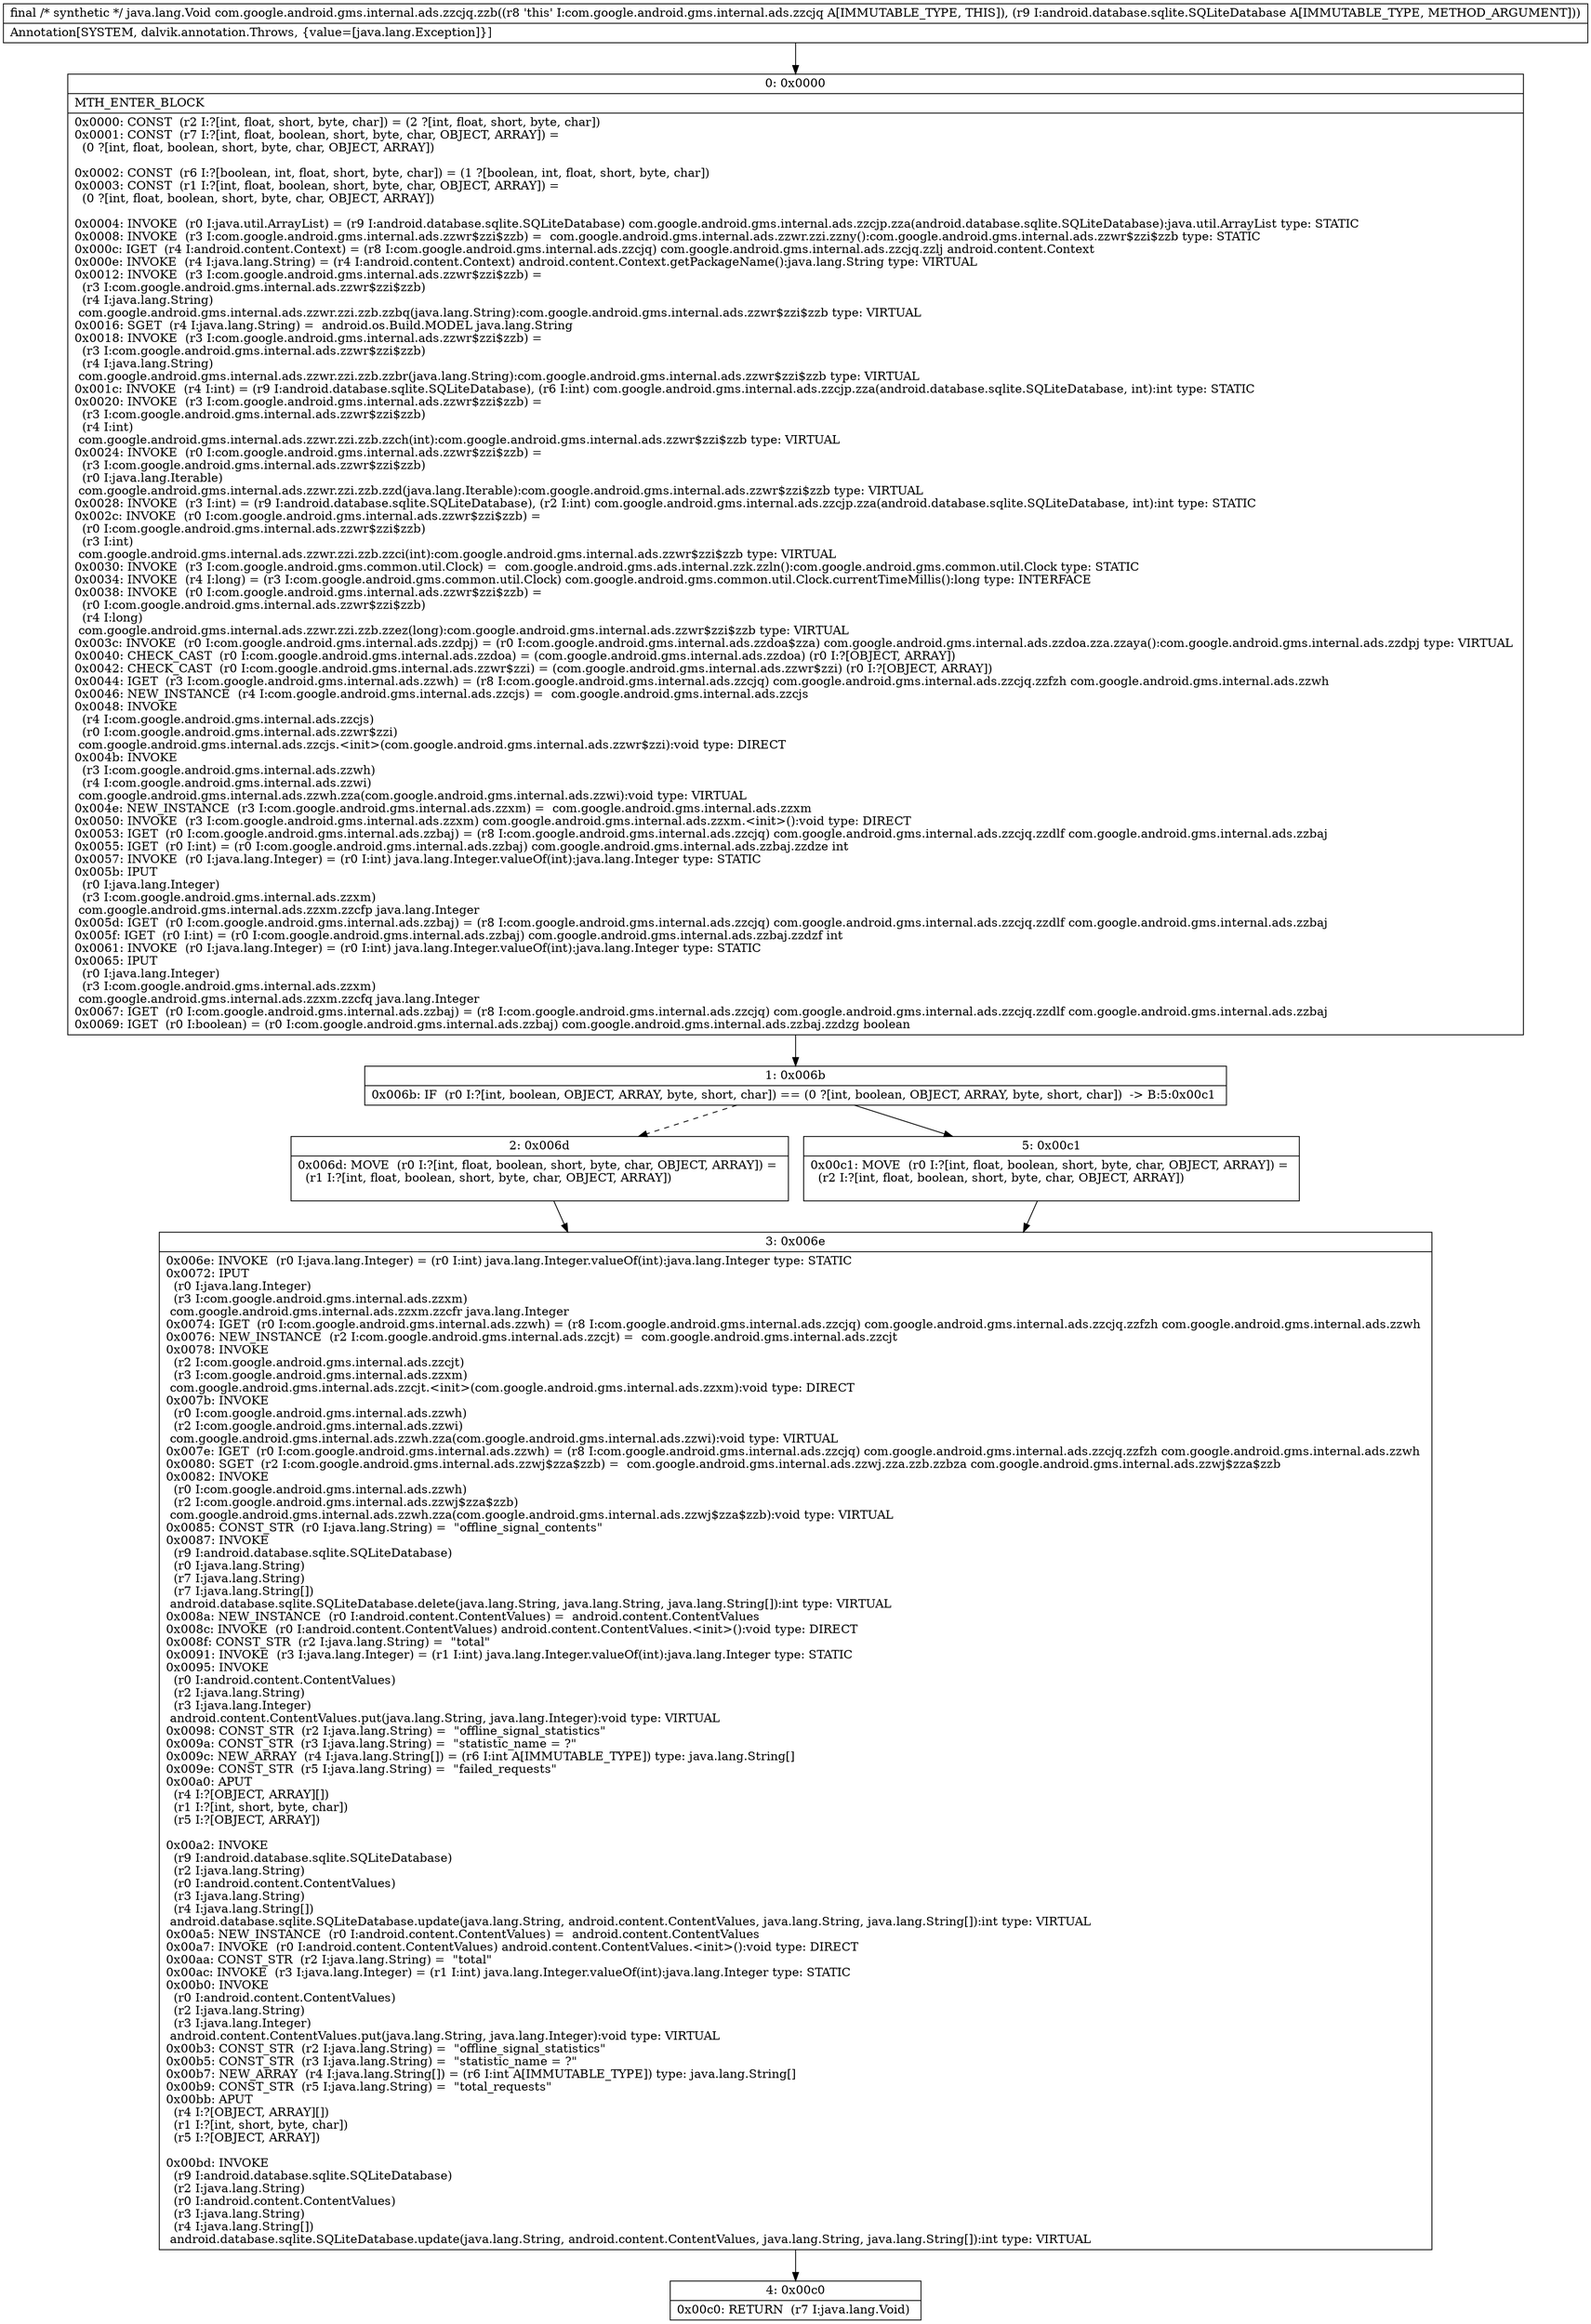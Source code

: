 digraph "CFG forcom.google.android.gms.internal.ads.zzcjq.zzb(Landroid\/database\/sqlite\/SQLiteDatabase;)Ljava\/lang\/Void;" {
Node_0 [shape=record,label="{0\:\ 0x0000|MTH_ENTER_BLOCK\l|0x0000: CONST  (r2 I:?[int, float, short, byte, char]) = (2 ?[int, float, short, byte, char]) \l0x0001: CONST  (r7 I:?[int, float, boolean, short, byte, char, OBJECT, ARRAY]) = \l  (0 ?[int, float, boolean, short, byte, char, OBJECT, ARRAY])\l \l0x0002: CONST  (r6 I:?[boolean, int, float, short, byte, char]) = (1 ?[boolean, int, float, short, byte, char]) \l0x0003: CONST  (r1 I:?[int, float, boolean, short, byte, char, OBJECT, ARRAY]) = \l  (0 ?[int, float, boolean, short, byte, char, OBJECT, ARRAY])\l \l0x0004: INVOKE  (r0 I:java.util.ArrayList) = (r9 I:android.database.sqlite.SQLiteDatabase) com.google.android.gms.internal.ads.zzcjp.zza(android.database.sqlite.SQLiteDatabase):java.util.ArrayList type: STATIC \l0x0008: INVOKE  (r3 I:com.google.android.gms.internal.ads.zzwr$zzi$zzb) =  com.google.android.gms.internal.ads.zzwr.zzi.zzny():com.google.android.gms.internal.ads.zzwr$zzi$zzb type: STATIC \l0x000c: IGET  (r4 I:android.content.Context) = (r8 I:com.google.android.gms.internal.ads.zzcjq) com.google.android.gms.internal.ads.zzcjq.zzlj android.content.Context \l0x000e: INVOKE  (r4 I:java.lang.String) = (r4 I:android.content.Context) android.content.Context.getPackageName():java.lang.String type: VIRTUAL \l0x0012: INVOKE  (r3 I:com.google.android.gms.internal.ads.zzwr$zzi$zzb) = \l  (r3 I:com.google.android.gms.internal.ads.zzwr$zzi$zzb)\l  (r4 I:java.lang.String)\l com.google.android.gms.internal.ads.zzwr.zzi.zzb.zzbq(java.lang.String):com.google.android.gms.internal.ads.zzwr$zzi$zzb type: VIRTUAL \l0x0016: SGET  (r4 I:java.lang.String) =  android.os.Build.MODEL java.lang.String \l0x0018: INVOKE  (r3 I:com.google.android.gms.internal.ads.zzwr$zzi$zzb) = \l  (r3 I:com.google.android.gms.internal.ads.zzwr$zzi$zzb)\l  (r4 I:java.lang.String)\l com.google.android.gms.internal.ads.zzwr.zzi.zzb.zzbr(java.lang.String):com.google.android.gms.internal.ads.zzwr$zzi$zzb type: VIRTUAL \l0x001c: INVOKE  (r4 I:int) = (r9 I:android.database.sqlite.SQLiteDatabase), (r6 I:int) com.google.android.gms.internal.ads.zzcjp.zza(android.database.sqlite.SQLiteDatabase, int):int type: STATIC \l0x0020: INVOKE  (r3 I:com.google.android.gms.internal.ads.zzwr$zzi$zzb) = \l  (r3 I:com.google.android.gms.internal.ads.zzwr$zzi$zzb)\l  (r4 I:int)\l com.google.android.gms.internal.ads.zzwr.zzi.zzb.zzch(int):com.google.android.gms.internal.ads.zzwr$zzi$zzb type: VIRTUAL \l0x0024: INVOKE  (r0 I:com.google.android.gms.internal.ads.zzwr$zzi$zzb) = \l  (r3 I:com.google.android.gms.internal.ads.zzwr$zzi$zzb)\l  (r0 I:java.lang.Iterable)\l com.google.android.gms.internal.ads.zzwr.zzi.zzb.zzd(java.lang.Iterable):com.google.android.gms.internal.ads.zzwr$zzi$zzb type: VIRTUAL \l0x0028: INVOKE  (r3 I:int) = (r9 I:android.database.sqlite.SQLiteDatabase), (r2 I:int) com.google.android.gms.internal.ads.zzcjp.zza(android.database.sqlite.SQLiteDatabase, int):int type: STATIC \l0x002c: INVOKE  (r0 I:com.google.android.gms.internal.ads.zzwr$zzi$zzb) = \l  (r0 I:com.google.android.gms.internal.ads.zzwr$zzi$zzb)\l  (r3 I:int)\l com.google.android.gms.internal.ads.zzwr.zzi.zzb.zzci(int):com.google.android.gms.internal.ads.zzwr$zzi$zzb type: VIRTUAL \l0x0030: INVOKE  (r3 I:com.google.android.gms.common.util.Clock) =  com.google.android.gms.ads.internal.zzk.zzln():com.google.android.gms.common.util.Clock type: STATIC \l0x0034: INVOKE  (r4 I:long) = (r3 I:com.google.android.gms.common.util.Clock) com.google.android.gms.common.util.Clock.currentTimeMillis():long type: INTERFACE \l0x0038: INVOKE  (r0 I:com.google.android.gms.internal.ads.zzwr$zzi$zzb) = \l  (r0 I:com.google.android.gms.internal.ads.zzwr$zzi$zzb)\l  (r4 I:long)\l com.google.android.gms.internal.ads.zzwr.zzi.zzb.zzez(long):com.google.android.gms.internal.ads.zzwr$zzi$zzb type: VIRTUAL \l0x003c: INVOKE  (r0 I:com.google.android.gms.internal.ads.zzdpj) = (r0 I:com.google.android.gms.internal.ads.zzdoa$zza) com.google.android.gms.internal.ads.zzdoa.zza.zzaya():com.google.android.gms.internal.ads.zzdpj type: VIRTUAL \l0x0040: CHECK_CAST  (r0 I:com.google.android.gms.internal.ads.zzdoa) = (com.google.android.gms.internal.ads.zzdoa) (r0 I:?[OBJECT, ARRAY]) \l0x0042: CHECK_CAST  (r0 I:com.google.android.gms.internal.ads.zzwr$zzi) = (com.google.android.gms.internal.ads.zzwr$zzi) (r0 I:?[OBJECT, ARRAY]) \l0x0044: IGET  (r3 I:com.google.android.gms.internal.ads.zzwh) = (r8 I:com.google.android.gms.internal.ads.zzcjq) com.google.android.gms.internal.ads.zzcjq.zzfzh com.google.android.gms.internal.ads.zzwh \l0x0046: NEW_INSTANCE  (r4 I:com.google.android.gms.internal.ads.zzcjs) =  com.google.android.gms.internal.ads.zzcjs \l0x0048: INVOKE  \l  (r4 I:com.google.android.gms.internal.ads.zzcjs)\l  (r0 I:com.google.android.gms.internal.ads.zzwr$zzi)\l com.google.android.gms.internal.ads.zzcjs.\<init\>(com.google.android.gms.internal.ads.zzwr$zzi):void type: DIRECT \l0x004b: INVOKE  \l  (r3 I:com.google.android.gms.internal.ads.zzwh)\l  (r4 I:com.google.android.gms.internal.ads.zzwi)\l com.google.android.gms.internal.ads.zzwh.zza(com.google.android.gms.internal.ads.zzwi):void type: VIRTUAL \l0x004e: NEW_INSTANCE  (r3 I:com.google.android.gms.internal.ads.zzxm) =  com.google.android.gms.internal.ads.zzxm \l0x0050: INVOKE  (r3 I:com.google.android.gms.internal.ads.zzxm) com.google.android.gms.internal.ads.zzxm.\<init\>():void type: DIRECT \l0x0053: IGET  (r0 I:com.google.android.gms.internal.ads.zzbaj) = (r8 I:com.google.android.gms.internal.ads.zzcjq) com.google.android.gms.internal.ads.zzcjq.zzdlf com.google.android.gms.internal.ads.zzbaj \l0x0055: IGET  (r0 I:int) = (r0 I:com.google.android.gms.internal.ads.zzbaj) com.google.android.gms.internal.ads.zzbaj.zzdze int \l0x0057: INVOKE  (r0 I:java.lang.Integer) = (r0 I:int) java.lang.Integer.valueOf(int):java.lang.Integer type: STATIC \l0x005b: IPUT  \l  (r0 I:java.lang.Integer)\l  (r3 I:com.google.android.gms.internal.ads.zzxm)\l com.google.android.gms.internal.ads.zzxm.zzcfp java.lang.Integer \l0x005d: IGET  (r0 I:com.google.android.gms.internal.ads.zzbaj) = (r8 I:com.google.android.gms.internal.ads.zzcjq) com.google.android.gms.internal.ads.zzcjq.zzdlf com.google.android.gms.internal.ads.zzbaj \l0x005f: IGET  (r0 I:int) = (r0 I:com.google.android.gms.internal.ads.zzbaj) com.google.android.gms.internal.ads.zzbaj.zzdzf int \l0x0061: INVOKE  (r0 I:java.lang.Integer) = (r0 I:int) java.lang.Integer.valueOf(int):java.lang.Integer type: STATIC \l0x0065: IPUT  \l  (r0 I:java.lang.Integer)\l  (r3 I:com.google.android.gms.internal.ads.zzxm)\l com.google.android.gms.internal.ads.zzxm.zzcfq java.lang.Integer \l0x0067: IGET  (r0 I:com.google.android.gms.internal.ads.zzbaj) = (r8 I:com.google.android.gms.internal.ads.zzcjq) com.google.android.gms.internal.ads.zzcjq.zzdlf com.google.android.gms.internal.ads.zzbaj \l0x0069: IGET  (r0 I:boolean) = (r0 I:com.google.android.gms.internal.ads.zzbaj) com.google.android.gms.internal.ads.zzbaj.zzdzg boolean \l}"];
Node_1 [shape=record,label="{1\:\ 0x006b|0x006b: IF  (r0 I:?[int, boolean, OBJECT, ARRAY, byte, short, char]) == (0 ?[int, boolean, OBJECT, ARRAY, byte, short, char])  \-\> B:5:0x00c1 \l}"];
Node_2 [shape=record,label="{2\:\ 0x006d|0x006d: MOVE  (r0 I:?[int, float, boolean, short, byte, char, OBJECT, ARRAY]) = \l  (r1 I:?[int, float, boolean, short, byte, char, OBJECT, ARRAY])\l \l}"];
Node_3 [shape=record,label="{3\:\ 0x006e|0x006e: INVOKE  (r0 I:java.lang.Integer) = (r0 I:int) java.lang.Integer.valueOf(int):java.lang.Integer type: STATIC \l0x0072: IPUT  \l  (r0 I:java.lang.Integer)\l  (r3 I:com.google.android.gms.internal.ads.zzxm)\l com.google.android.gms.internal.ads.zzxm.zzcfr java.lang.Integer \l0x0074: IGET  (r0 I:com.google.android.gms.internal.ads.zzwh) = (r8 I:com.google.android.gms.internal.ads.zzcjq) com.google.android.gms.internal.ads.zzcjq.zzfzh com.google.android.gms.internal.ads.zzwh \l0x0076: NEW_INSTANCE  (r2 I:com.google.android.gms.internal.ads.zzcjt) =  com.google.android.gms.internal.ads.zzcjt \l0x0078: INVOKE  \l  (r2 I:com.google.android.gms.internal.ads.zzcjt)\l  (r3 I:com.google.android.gms.internal.ads.zzxm)\l com.google.android.gms.internal.ads.zzcjt.\<init\>(com.google.android.gms.internal.ads.zzxm):void type: DIRECT \l0x007b: INVOKE  \l  (r0 I:com.google.android.gms.internal.ads.zzwh)\l  (r2 I:com.google.android.gms.internal.ads.zzwi)\l com.google.android.gms.internal.ads.zzwh.zza(com.google.android.gms.internal.ads.zzwi):void type: VIRTUAL \l0x007e: IGET  (r0 I:com.google.android.gms.internal.ads.zzwh) = (r8 I:com.google.android.gms.internal.ads.zzcjq) com.google.android.gms.internal.ads.zzcjq.zzfzh com.google.android.gms.internal.ads.zzwh \l0x0080: SGET  (r2 I:com.google.android.gms.internal.ads.zzwj$zza$zzb) =  com.google.android.gms.internal.ads.zzwj.zza.zzb.zzbza com.google.android.gms.internal.ads.zzwj$zza$zzb \l0x0082: INVOKE  \l  (r0 I:com.google.android.gms.internal.ads.zzwh)\l  (r2 I:com.google.android.gms.internal.ads.zzwj$zza$zzb)\l com.google.android.gms.internal.ads.zzwh.zza(com.google.android.gms.internal.ads.zzwj$zza$zzb):void type: VIRTUAL \l0x0085: CONST_STR  (r0 I:java.lang.String) =  \"offline_signal_contents\" \l0x0087: INVOKE  \l  (r9 I:android.database.sqlite.SQLiteDatabase)\l  (r0 I:java.lang.String)\l  (r7 I:java.lang.String)\l  (r7 I:java.lang.String[])\l android.database.sqlite.SQLiteDatabase.delete(java.lang.String, java.lang.String, java.lang.String[]):int type: VIRTUAL \l0x008a: NEW_INSTANCE  (r0 I:android.content.ContentValues) =  android.content.ContentValues \l0x008c: INVOKE  (r0 I:android.content.ContentValues) android.content.ContentValues.\<init\>():void type: DIRECT \l0x008f: CONST_STR  (r2 I:java.lang.String) =  \"total\" \l0x0091: INVOKE  (r3 I:java.lang.Integer) = (r1 I:int) java.lang.Integer.valueOf(int):java.lang.Integer type: STATIC \l0x0095: INVOKE  \l  (r0 I:android.content.ContentValues)\l  (r2 I:java.lang.String)\l  (r3 I:java.lang.Integer)\l android.content.ContentValues.put(java.lang.String, java.lang.Integer):void type: VIRTUAL \l0x0098: CONST_STR  (r2 I:java.lang.String) =  \"offline_signal_statistics\" \l0x009a: CONST_STR  (r3 I:java.lang.String) =  \"statistic_name = ?\" \l0x009c: NEW_ARRAY  (r4 I:java.lang.String[]) = (r6 I:int A[IMMUTABLE_TYPE]) type: java.lang.String[] \l0x009e: CONST_STR  (r5 I:java.lang.String) =  \"failed_requests\" \l0x00a0: APUT  \l  (r4 I:?[OBJECT, ARRAY][])\l  (r1 I:?[int, short, byte, char])\l  (r5 I:?[OBJECT, ARRAY])\l \l0x00a2: INVOKE  \l  (r9 I:android.database.sqlite.SQLiteDatabase)\l  (r2 I:java.lang.String)\l  (r0 I:android.content.ContentValues)\l  (r3 I:java.lang.String)\l  (r4 I:java.lang.String[])\l android.database.sqlite.SQLiteDatabase.update(java.lang.String, android.content.ContentValues, java.lang.String, java.lang.String[]):int type: VIRTUAL \l0x00a5: NEW_INSTANCE  (r0 I:android.content.ContentValues) =  android.content.ContentValues \l0x00a7: INVOKE  (r0 I:android.content.ContentValues) android.content.ContentValues.\<init\>():void type: DIRECT \l0x00aa: CONST_STR  (r2 I:java.lang.String) =  \"total\" \l0x00ac: INVOKE  (r3 I:java.lang.Integer) = (r1 I:int) java.lang.Integer.valueOf(int):java.lang.Integer type: STATIC \l0x00b0: INVOKE  \l  (r0 I:android.content.ContentValues)\l  (r2 I:java.lang.String)\l  (r3 I:java.lang.Integer)\l android.content.ContentValues.put(java.lang.String, java.lang.Integer):void type: VIRTUAL \l0x00b3: CONST_STR  (r2 I:java.lang.String) =  \"offline_signal_statistics\" \l0x00b5: CONST_STR  (r3 I:java.lang.String) =  \"statistic_name = ?\" \l0x00b7: NEW_ARRAY  (r4 I:java.lang.String[]) = (r6 I:int A[IMMUTABLE_TYPE]) type: java.lang.String[] \l0x00b9: CONST_STR  (r5 I:java.lang.String) =  \"total_requests\" \l0x00bb: APUT  \l  (r4 I:?[OBJECT, ARRAY][])\l  (r1 I:?[int, short, byte, char])\l  (r5 I:?[OBJECT, ARRAY])\l \l0x00bd: INVOKE  \l  (r9 I:android.database.sqlite.SQLiteDatabase)\l  (r2 I:java.lang.String)\l  (r0 I:android.content.ContentValues)\l  (r3 I:java.lang.String)\l  (r4 I:java.lang.String[])\l android.database.sqlite.SQLiteDatabase.update(java.lang.String, android.content.ContentValues, java.lang.String, java.lang.String[]):int type: VIRTUAL \l}"];
Node_4 [shape=record,label="{4\:\ 0x00c0|0x00c0: RETURN  (r7 I:java.lang.Void) \l}"];
Node_5 [shape=record,label="{5\:\ 0x00c1|0x00c1: MOVE  (r0 I:?[int, float, boolean, short, byte, char, OBJECT, ARRAY]) = \l  (r2 I:?[int, float, boolean, short, byte, char, OBJECT, ARRAY])\l \l}"];
MethodNode[shape=record,label="{final \/* synthetic *\/ java.lang.Void com.google.android.gms.internal.ads.zzcjq.zzb((r8 'this' I:com.google.android.gms.internal.ads.zzcjq A[IMMUTABLE_TYPE, THIS]), (r9 I:android.database.sqlite.SQLiteDatabase A[IMMUTABLE_TYPE, METHOD_ARGUMENT]))  | Annotation[SYSTEM, dalvik.annotation.Throws, \{value=[java.lang.Exception]\}]\l}"];
MethodNode -> Node_0;
Node_0 -> Node_1;
Node_1 -> Node_2[style=dashed];
Node_1 -> Node_5;
Node_2 -> Node_3;
Node_3 -> Node_4;
Node_5 -> Node_3;
}

